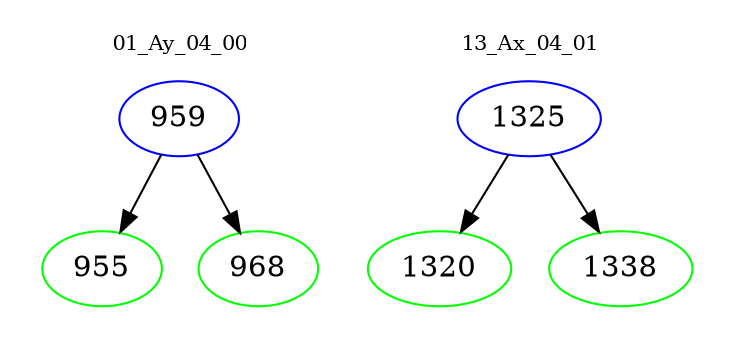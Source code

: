 digraph{
subgraph cluster_0 {
color = white
label = "01_Ay_04_00";
fontsize=10;
T0_959 [label="959", color="blue"]
T0_959 -> T0_955 [color="black"]
T0_955 [label="955", color="green"]
T0_959 -> T0_968 [color="black"]
T0_968 [label="968", color="green"]
}
subgraph cluster_1 {
color = white
label = "13_Ax_04_01";
fontsize=10;
T1_1325 [label="1325", color="blue"]
T1_1325 -> T1_1320 [color="black"]
T1_1320 [label="1320", color="green"]
T1_1325 -> T1_1338 [color="black"]
T1_1338 [label="1338", color="green"]
}
}
